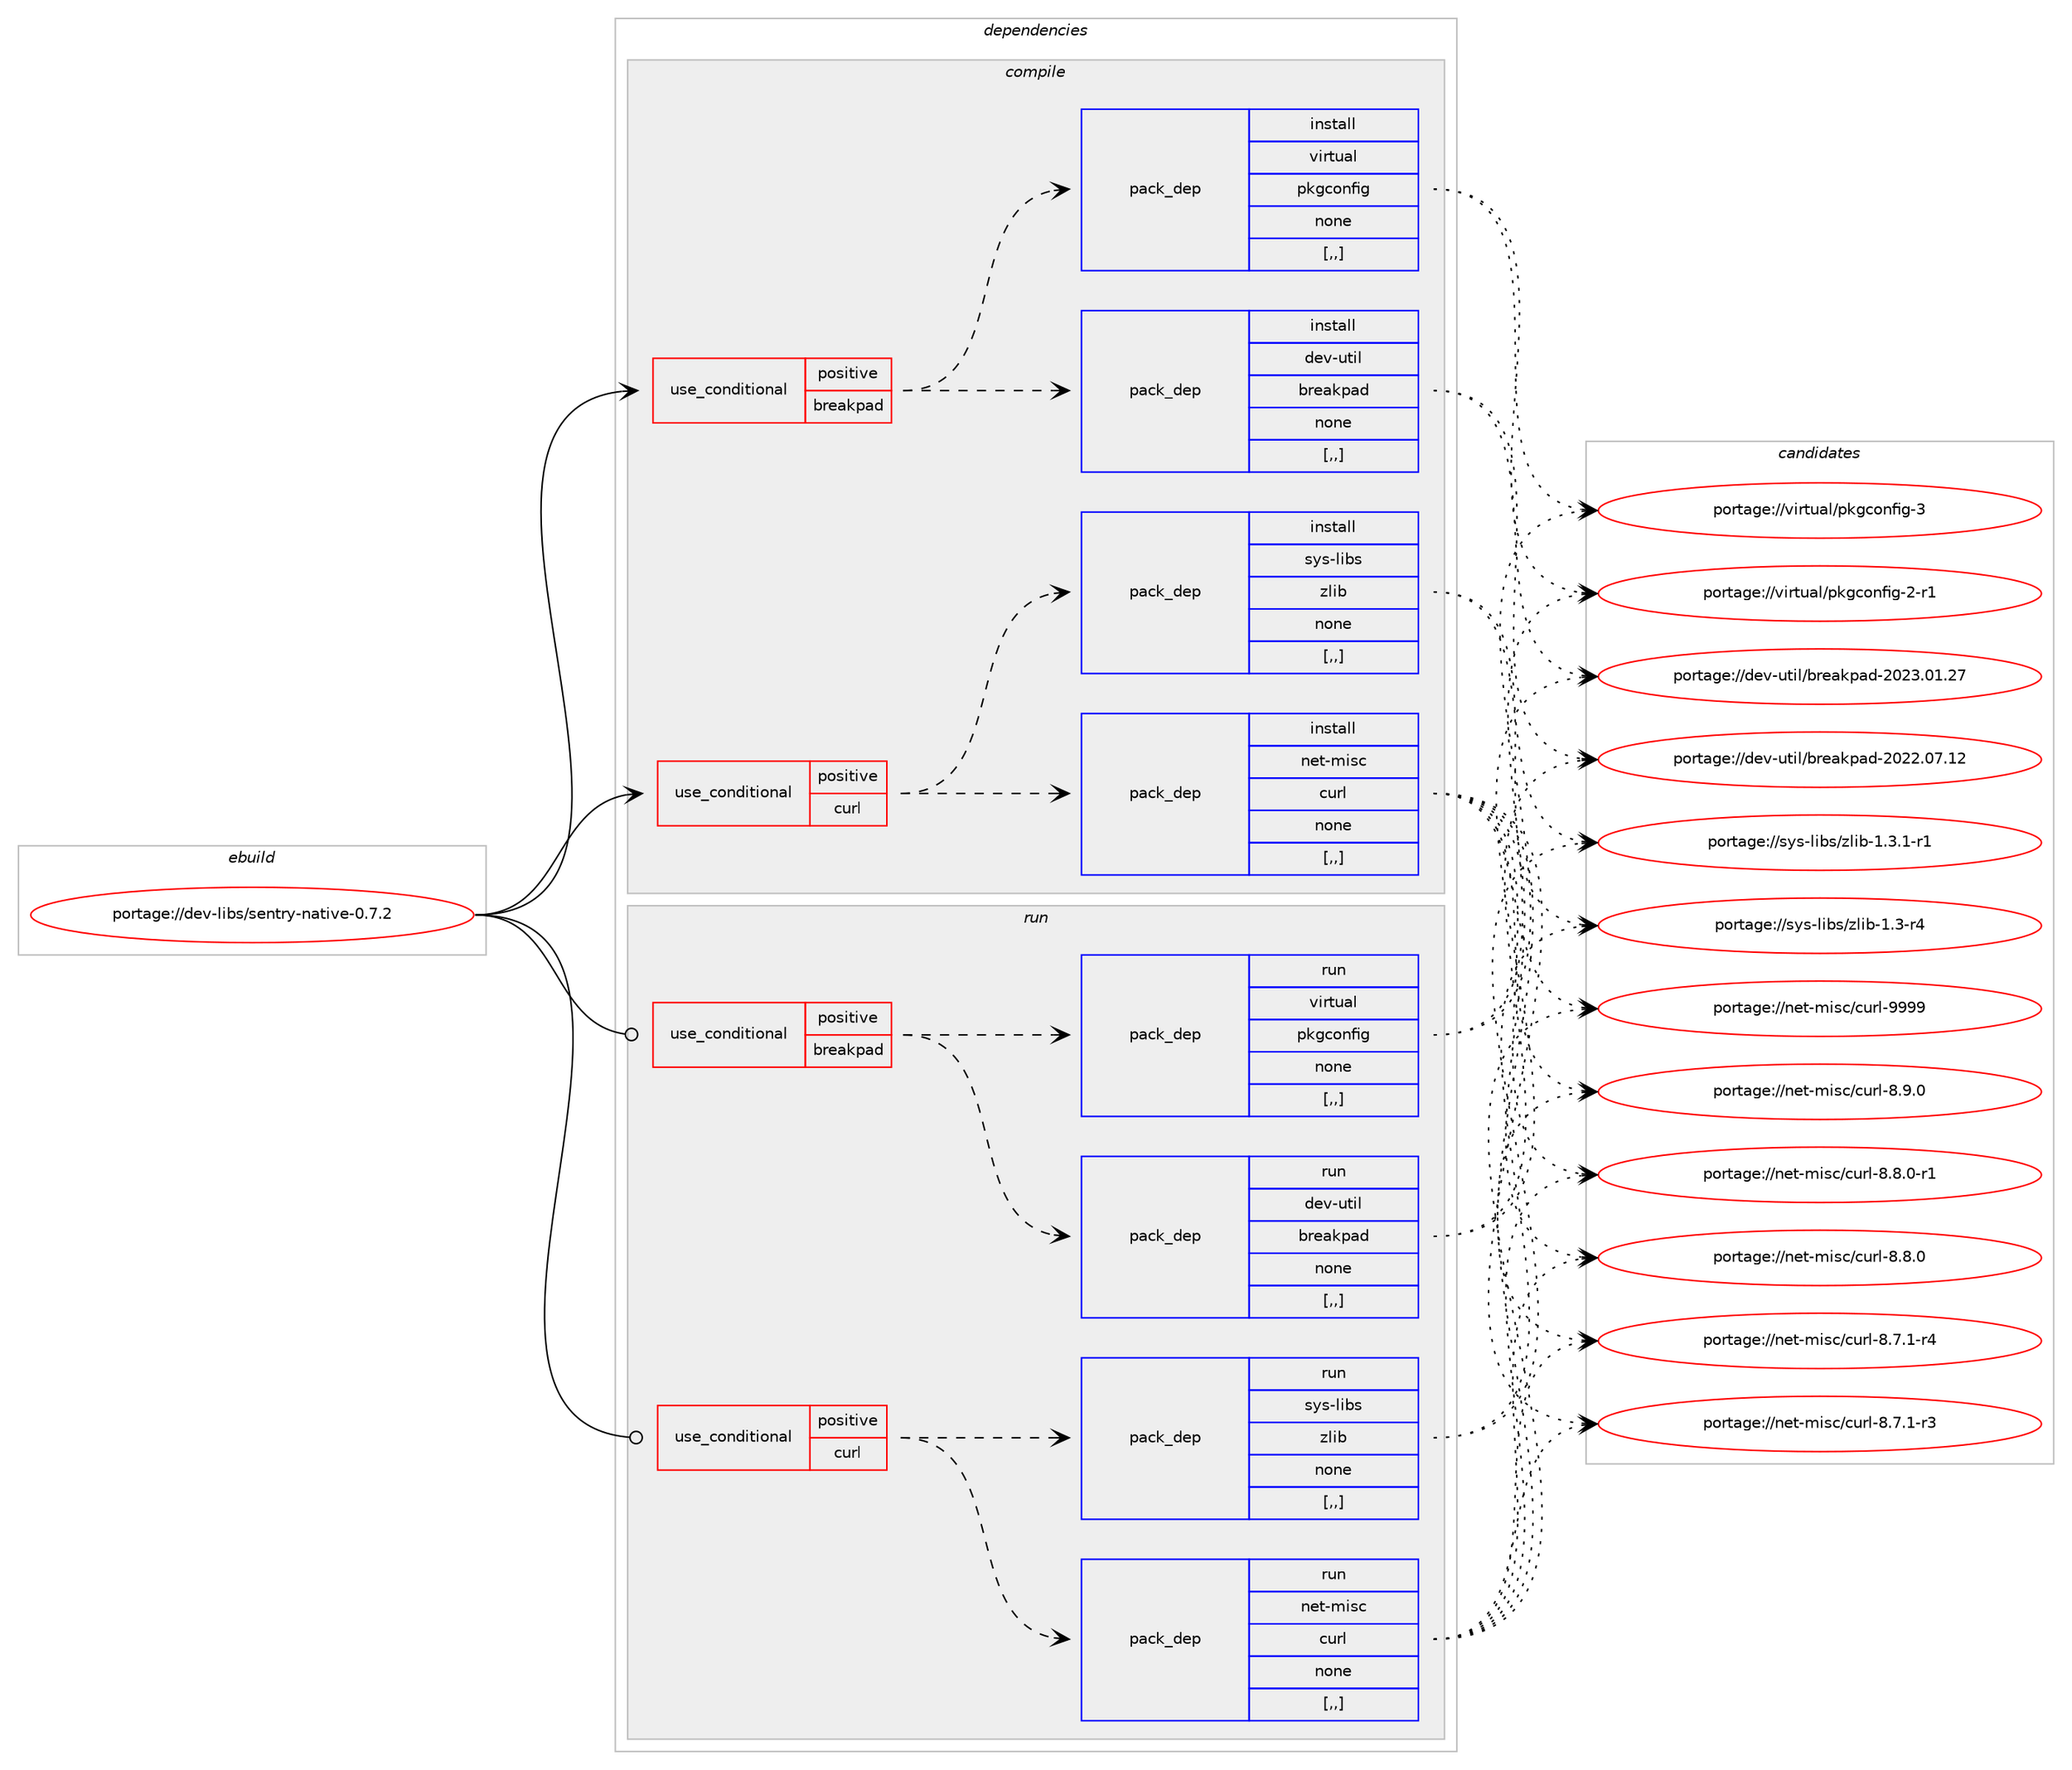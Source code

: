 digraph prolog {

# *************
# Graph options
# *************

newrank=true;
concentrate=true;
compound=true;
graph [rankdir=LR,fontname=Helvetica,fontsize=10,ranksep=1.5];#, ranksep=2.5, nodesep=0.2];
edge  [arrowhead=vee];
node  [fontname=Helvetica,fontsize=10];

# **********
# The ebuild
# **********

subgraph cluster_leftcol {
color=gray;
label=<<i>ebuild</i>>;
id [label="portage://dev-libs/sentry-native-0.7.2", color=red, width=4, href="../dev-libs/sentry-native-0.7.2.svg"];
}

# ****************
# The dependencies
# ****************

subgraph cluster_midcol {
color=gray;
label=<<i>dependencies</i>>;
subgraph cluster_compile {
fillcolor="#eeeeee";
style=filled;
label=<<i>compile</i>>;
subgraph cond28253 {
dependency114397 [label=<<TABLE BORDER="0" CELLBORDER="1" CELLSPACING="0" CELLPADDING="4"><TR><TD ROWSPAN="3" CELLPADDING="10">use_conditional</TD></TR><TR><TD>positive</TD></TR><TR><TD>breakpad</TD></TR></TABLE>>, shape=none, color=red];
subgraph pack84945 {
dependency114398 [label=<<TABLE BORDER="0" CELLBORDER="1" CELLSPACING="0" CELLPADDING="4" WIDTH="220"><TR><TD ROWSPAN="6" CELLPADDING="30">pack_dep</TD></TR><TR><TD WIDTH="110">install</TD></TR><TR><TD>dev-util</TD></TR><TR><TD>breakpad</TD></TR><TR><TD>none</TD></TR><TR><TD>[,,]</TD></TR></TABLE>>, shape=none, color=blue];
}
dependency114397:e -> dependency114398:w [weight=20,style="dashed",arrowhead="vee"];
subgraph pack84946 {
dependency114399 [label=<<TABLE BORDER="0" CELLBORDER="1" CELLSPACING="0" CELLPADDING="4" WIDTH="220"><TR><TD ROWSPAN="6" CELLPADDING="30">pack_dep</TD></TR><TR><TD WIDTH="110">install</TD></TR><TR><TD>virtual</TD></TR><TR><TD>pkgconfig</TD></TR><TR><TD>none</TD></TR><TR><TD>[,,]</TD></TR></TABLE>>, shape=none, color=blue];
}
dependency114397:e -> dependency114399:w [weight=20,style="dashed",arrowhead="vee"];
}
id:e -> dependency114397:w [weight=20,style="solid",arrowhead="vee"];
subgraph cond28254 {
dependency114400 [label=<<TABLE BORDER="0" CELLBORDER="1" CELLSPACING="0" CELLPADDING="4"><TR><TD ROWSPAN="3" CELLPADDING="10">use_conditional</TD></TR><TR><TD>positive</TD></TR><TR><TD>curl</TD></TR></TABLE>>, shape=none, color=red];
subgraph pack84947 {
dependency114401 [label=<<TABLE BORDER="0" CELLBORDER="1" CELLSPACING="0" CELLPADDING="4" WIDTH="220"><TR><TD ROWSPAN="6" CELLPADDING="30">pack_dep</TD></TR><TR><TD WIDTH="110">install</TD></TR><TR><TD>net-misc</TD></TR><TR><TD>curl</TD></TR><TR><TD>none</TD></TR><TR><TD>[,,]</TD></TR></TABLE>>, shape=none, color=blue];
}
dependency114400:e -> dependency114401:w [weight=20,style="dashed",arrowhead="vee"];
subgraph pack84948 {
dependency114402 [label=<<TABLE BORDER="0" CELLBORDER="1" CELLSPACING="0" CELLPADDING="4" WIDTH="220"><TR><TD ROWSPAN="6" CELLPADDING="30">pack_dep</TD></TR><TR><TD WIDTH="110">install</TD></TR><TR><TD>sys-libs</TD></TR><TR><TD>zlib</TD></TR><TR><TD>none</TD></TR><TR><TD>[,,]</TD></TR></TABLE>>, shape=none, color=blue];
}
dependency114400:e -> dependency114402:w [weight=20,style="dashed",arrowhead="vee"];
}
id:e -> dependency114400:w [weight=20,style="solid",arrowhead="vee"];
}
subgraph cluster_compileandrun {
fillcolor="#eeeeee";
style=filled;
label=<<i>compile and run</i>>;
}
subgraph cluster_run {
fillcolor="#eeeeee";
style=filled;
label=<<i>run</i>>;
subgraph cond28255 {
dependency114403 [label=<<TABLE BORDER="0" CELLBORDER="1" CELLSPACING="0" CELLPADDING="4"><TR><TD ROWSPAN="3" CELLPADDING="10">use_conditional</TD></TR><TR><TD>positive</TD></TR><TR><TD>breakpad</TD></TR></TABLE>>, shape=none, color=red];
subgraph pack84949 {
dependency114404 [label=<<TABLE BORDER="0" CELLBORDER="1" CELLSPACING="0" CELLPADDING="4" WIDTH="220"><TR><TD ROWSPAN="6" CELLPADDING="30">pack_dep</TD></TR><TR><TD WIDTH="110">run</TD></TR><TR><TD>dev-util</TD></TR><TR><TD>breakpad</TD></TR><TR><TD>none</TD></TR><TR><TD>[,,]</TD></TR></TABLE>>, shape=none, color=blue];
}
dependency114403:e -> dependency114404:w [weight=20,style="dashed",arrowhead="vee"];
subgraph pack84950 {
dependency114405 [label=<<TABLE BORDER="0" CELLBORDER="1" CELLSPACING="0" CELLPADDING="4" WIDTH="220"><TR><TD ROWSPAN="6" CELLPADDING="30">pack_dep</TD></TR><TR><TD WIDTH="110">run</TD></TR><TR><TD>virtual</TD></TR><TR><TD>pkgconfig</TD></TR><TR><TD>none</TD></TR><TR><TD>[,,]</TD></TR></TABLE>>, shape=none, color=blue];
}
dependency114403:e -> dependency114405:w [weight=20,style="dashed",arrowhead="vee"];
}
id:e -> dependency114403:w [weight=20,style="solid",arrowhead="odot"];
subgraph cond28256 {
dependency114406 [label=<<TABLE BORDER="0" CELLBORDER="1" CELLSPACING="0" CELLPADDING="4"><TR><TD ROWSPAN="3" CELLPADDING="10">use_conditional</TD></TR><TR><TD>positive</TD></TR><TR><TD>curl</TD></TR></TABLE>>, shape=none, color=red];
subgraph pack84951 {
dependency114407 [label=<<TABLE BORDER="0" CELLBORDER="1" CELLSPACING="0" CELLPADDING="4" WIDTH="220"><TR><TD ROWSPAN="6" CELLPADDING="30">pack_dep</TD></TR><TR><TD WIDTH="110">run</TD></TR><TR><TD>net-misc</TD></TR><TR><TD>curl</TD></TR><TR><TD>none</TD></TR><TR><TD>[,,]</TD></TR></TABLE>>, shape=none, color=blue];
}
dependency114406:e -> dependency114407:w [weight=20,style="dashed",arrowhead="vee"];
subgraph pack84952 {
dependency114408 [label=<<TABLE BORDER="0" CELLBORDER="1" CELLSPACING="0" CELLPADDING="4" WIDTH="220"><TR><TD ROWSPAN="6" CELLPADDING="30">pack_dep</TD></TR><TR><TD WIDTH="110">run</TD></TR><TR><TD>sys-libs</TD></TR><TR><TD>zlib</TD></TR><TR><TD>none</TD></TR><TR><TD>[,,]</TD></TR></TABLE>>, shape=none, color=blue];
}
dependency114406:e -> dependency114408:w [weight=20,style="dashed",arrowhead="vee"];
}
id:e -> dependency114406:w [weight=20,style="solid",arrowhead="odot"];
}
}

# **************
# The candidates
# **************

subgraph cluster_choices {
rank=same;
color=gray;
label=<<i>candidates</i>>;

subgraph choice84945 {
color=black;
nodesep=1;
choice10010111845117116105108479811410197107112971004550485051464849465055 [label="portage://dev-util/breakpad-2023.01.27", color=red, width=4,href="../dev-util/breakpad-2023.01.27.svg"];
choice10010111845117116105108479811410197107112971004550485050464855464950 [label="portage://dev-util/breakpad-2022.07.12", color=red, width=4,href="../dev-util/breakpad-2022.07.12.svg"];
dependency114398:e -> choice10010111845117116105108479811410197107112971004550485051464849465055:w [style=dotted,weight="100"];
dependency114398:e -> choice10010111845117116105108479811410197107112971004550485050464855464950:w [style=dotted,weight="100"];
}
subgraph choice84946 {
color=black;
nodesep=1;
choice1181051141161179710847112107103991111101021051034551 [label="portage://virtual/pkgconfig-3", color=red, width=4,href="../virtual/pkgconfig-3.svg"];
choice11810511411611797108471121071039911111010210510345504511449 [label="portage://virtual/pkgconfig-2-r1", color=red, width=4,href="../virtual/pkgconfig-2-r1.svg"];
dependency114399:e -> choice1181051141161179710847112107103991111101021051034551:w [style=dotted,weight="100"];
dependency114399:e -> choice11810511411611797108471121071039911111010210510345504511449:w [style=dotted,weight="100"];
}
subgraph choice84947 {
color=black;
nodesep=1;
choice110101116451091051159947991171141084557575757 [label="portage://net-misc/curl-9999", color=red, width=4,href="../net-misc/curl-9999.svg"];
choice11010111645109105115994799117114108455646574648 [label="portage://net-misc/curl-8.9.0", color=red, width=4,href="../net-misc/curl-8.9.0.svg"];
choice110101116451091051159947991171141084556465646484511449 [label="portage://net-misc/curl-8.8.0-r1", color=red, width=4,href="../net-misc/curl-8.8.0-r1.svg"];
choice11010111645109105115994799117114108455646564648 [label="portage://net-misc/curl-8.8.0", color=red, width=4,href="../net-misc/curl-8.8.0.svg"];
choice110101116451091051159947991171141084556465546494511452 [label="portage://net-misc/curl-8.7.1-r4", color=red, width=4,href="../net-misc/curl-8.7.1-r4.svg"];
choice110101116451091051159947991171141084556465546494511451 [label="portage://net-misc/curl-8.7.1-r3", color=red, width=4,href="../net-misc/curl-8.7.1-r3.svg"];
dependency114401:e -> choice110101116451091051159947991171141084557575757:w [style=dotted,weight="100"];
dependency114401:e -> choice11010111645109105115994799117114108455646574648:w [style=dotted,weight="100"];
dependency114401:e -> choice110101116451091051159947991171141084556465646484511449:w [style=dotted,weight="100"];
dependency114401:e -> choice11010111645109105115994799117114108455646564648:w [style=dotted,weight="100"];
dependency114401:e -> choice110101116451091051159947991171141084556465546494511452:w [style=dotted,weight="100"];
dependency114401:e -> choice110101116451091051159947991171141084556465546494511451:w [style=dotted,weight="100"];
}
subgraph choice84948 {
color=black;
nodesep=1;
choice115121115451081059811547122108105984549465146494511449 [label="portage://sys-libs/zlib-1.3.1-r1", color=red, width=4,href="../sys-libs/zlib-1.3.1-r1.svg"];
choice11512111545108105981154712210810598454946514511452 [label="portage://sys-libs/zlib-1.3-r4", color=red, width=4,href="../sys-libs/zlib-1.3-r4.svg"];
dependency114402:e -> choice115121115451081059811547122108105984549465146494511449:w [style=dotted,weight="100"];
dependency114402:e -> choice11512111545108105981154712210810598454946514511452:w [style=dotted,weight="100"];
}
subgraph choice84949 {
color=black;
nodesep=1;
choice10010111845117116105108479811410197107112971004550485051464849465055 [label="portage://dev-util/breakpad-2023.01.27", color=red, width=4,href="../dev-util/breakpad-2023.01.27.svg"];
choice10010111845117116105108479811410197107112971004550485050464855464950 [label="portage://dev-util/breakpad-2022.07.12", color=red, width=4,href="../dev-util/breakpad-2022.07.12.svg"];
dependency114404:e -> choice10010111845117116105108479811410197107112971004550485051464849465055:w [style=dotted,weight="100"];
dependency114404:e -> choice10010111845117116105108479811410197107112971004550485050464855464950:w [style=dotted,weight="100"];
}
subgraph choice84950 {
color=black;
nodesep=1;
choice1181051141161179710847112107103991111101021051034551 [label="portage://virtual/pkgconfig-3", color=red, width=4,href="../virtual/pkgconfig-3.svg"];
choice11810511411611797108471121071039911111010210510345504511449 [label="portage://virtual/pkgconfig-2-r1", color=red, width=4,href="../virtual/pkgconfig-2-r1.svg"];
dependency114405:e -> choice1181051141161179710847112107103991111101021051034551:w [style=dotted,weight="100"];
dependency114405:e -> choice11810511411611797108471121071039911111010210510345504511449:w [style=dotted,weight="100"];
}
subgraph choice84951 {
color=black;
nodesep=1;
choice110101116451091051159947991171141084557575757 [label="portage://net-misc/curl-9999", color=red, width=4,href="../net-misc/curl-9999.svg"];
choice11010111645109105115994799117114108455646574648 [label="portage://net-misc/curl-8.9.0", color=red, width=4,href="../net-misc/curl-8.9.0.svg"];
choice110101116451091051159947991171141084556465646484511449 [label="portage://net-misc/curl-8.8.0-r1", color=red, width=4,href="../net-misc/curl-8.8.0-r1.svg"];
choice11010111645109105115994799117114108455646564648 [label="portage://net-misc/curl-8.8.0", color=red, width=4,href="../net-misc/curl-8.8.0.svg"];
choice110101116451091051159947991171141084556465546494511452 [label="portage://net-misc/curl-8.7.1-r4", color=red, width=4,href="../net-misc/curl-8.7.1-r4.svg"];
choice110101116451091051159947991171141084556465546494511451 [label="portage://net-misc/curl-8.7.1-r3", color=red, width=4,href="../net-misc/curl-8.7.1-r3.svg"];
dependency114407:e -> choice110101116451091051159947991171141084557575757:w [style=dotted,weight="100"];
dependency114407:e -> choice11010111645109105115994799117114108455646574648:w [style=dotted,weight="100"];
dependency114407:e -> choice110101116451091051159947991171141084556465646484511449:w [style=dotted,weight="100"];
dependency114407:e -> choice11010111645109105115994799117114108455646564648:w [style=dotted,weight="100"];
dependency114407:e -> choice110101116451091051159947991171141084556465546494511452:w [style=dotted,weight="100"];
dependency114407:e -> choice110101116451091051159947991171141084556465546494511451:w [style=dotted,weight="100"];
}
subgraph choice84952 {
color=black;
nodesep=1;
choice115121115451081059811547122108105984549465146494511449 [label="portage://sys-libs/zlib-1.3.1-r1", color=red, width=4,href="../sys-libs/zlib-1.3.1-r1.svg"];
choice11512111545108105981154712210810598454946514511452 [label="portage://sys-libs/zlib-1.3-r4", color=red, width=4,href="../sys-libs/zlib-1.3-r4.svg"];
dependency114408:e -> choice115121115451081059811547122108105984549465146494511449:w [style=dotted,weight="100"];
dependency114408:e -> choice11512111545108105981154712210810598454946514511452:w [style=dotted,weight="100"];
}
}

}
